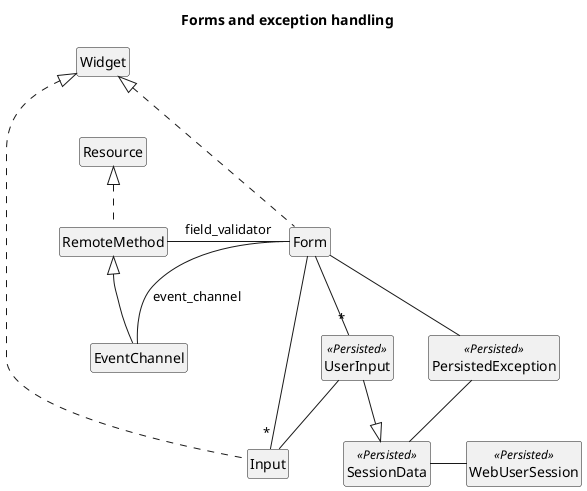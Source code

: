 @startuml

title Forms and exception handling

hide members
hide circle

class UserInput <<Persisted>>
class SessionData <<Persisted>>
class WebUserSession <<Persisted>>
class PersistedException <<Persisted>>


Form .up..|> Widget
Input .up..|> Widget
UserInput -- Input

RemoteMethod .up.|> Resource
EventChannel-up-|> RemoteMethod

Form -left- RemoteMethod : field_validator
Form -- EventChannel : event_channel

Form -right- "*" Input
Form -- "*" UserInput
Form -- PersistedException

SessionData -right- WebUserSession
UserInput --|> SessionData
PersistedException -- SessionData


@enduml
